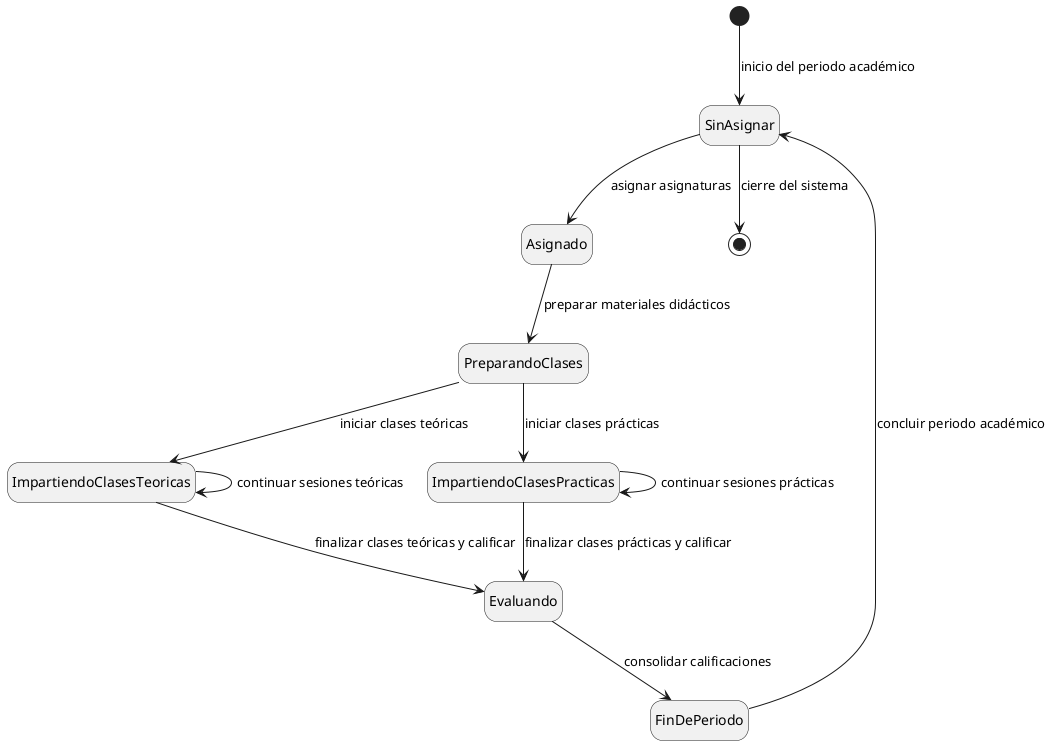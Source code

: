 @startuml
hide empty description

[*] --> SinAsignar : inicio del periodo académico
SinAsignar --> Asignado : asignar asignaturas

Asignado --> PreparandoClases : preparar materiales didácticos
PreparandoClases --> ImpartiendoClasesTeoricas : iniciar clases teóricas
PreparandoClases --> ImpartiendoClasesPracticas : iniciar clases prácticas

ImpartiendoClasesTeoricas --> ImpartiendoClasesTeoricas : continuar sesiones teóricas
ImpartiendoClasesTeoricas --> Evaluando : finalizar clases teóricas y calificar

ImpartiendoClasesPracticas --> ImpartiendoClasesPracticas : continuar sesiones prácticas
ImpartiendoClasesPracticas --> Evaluando : finalizar clases prácticas y calificar

Evaluando --> FinDePeriodo : consolidar calificaciones
FinDePeriodo --> SinAsignar : concluir periodo académico
SinAsignar --> [*] : cierre del sistema

@enduml

